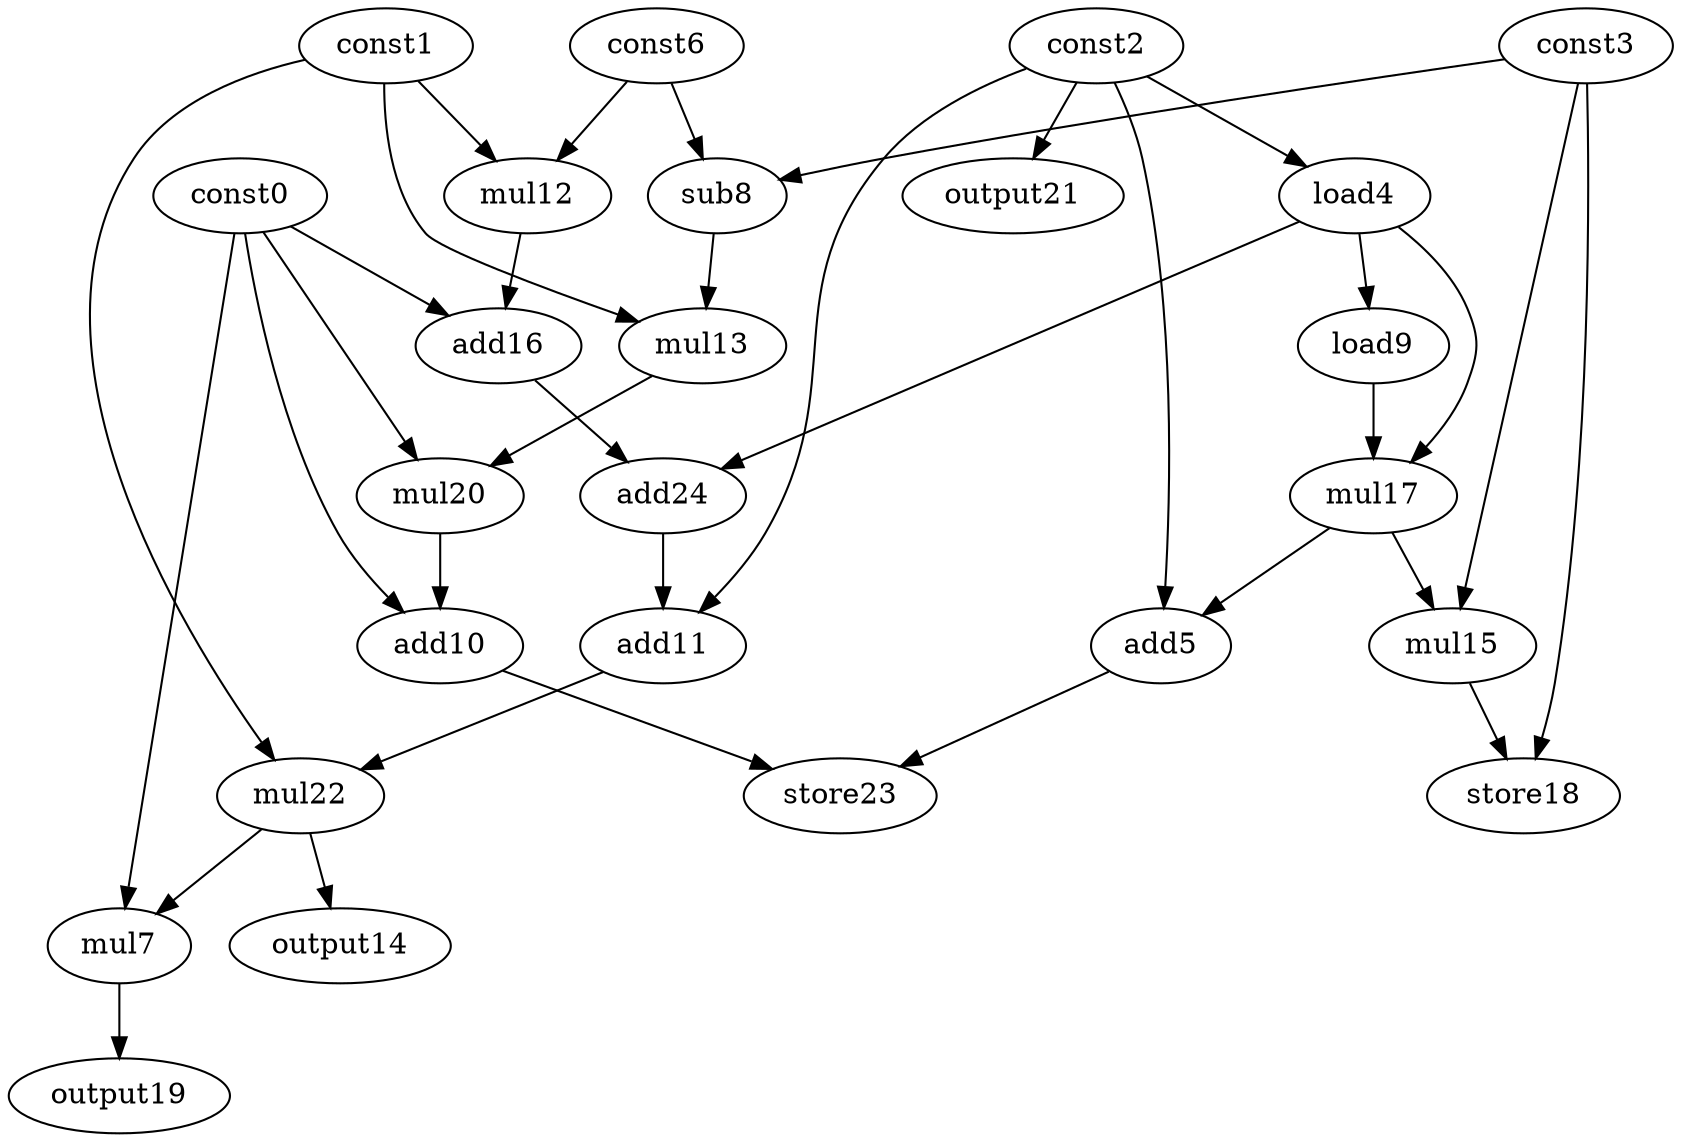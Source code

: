 digraph G { 
const0[opcode=const]; 
const1[opcode=const]; 
const2[opcode=const]; 
const3[opcode=const]; 
load4[opcode=load]; 
add5[opcode=add]; 
const6[opcode=const]; 
mul7[opcode=mul]; 
sub8[opcode=sub]; 
load9[opcode=load]; 
add10[opcode=add]; 
add11[opcode=add]; 
mul12[opcode=mul]; 
mul13[opcode=mul]; 
output14[opcode=output]; 
mul15[opcode=mul]; 
add16[opcode=add]; 
mul17[opcode=mul]; 
store18[opcode=store]; 
output19[opcode=output]; 
mul20[opcode=mul]; 
output21[opcode=output]; 
mul22[opcode=mul]; 
store23[opcode=store]; 
add24[opcode=add]; 
const2->load4[operand=0];
const3->sub8[operand=0];
const6->sub8[operand=1];
const1->mul12[operand=0];
const6->mul12[operand=1];
const2->output21[operand=0];
load4->load9[operand=0];
sub8->mul13[operand=0];
const1->mul13[operand=1];
const0->add16[operand=0];
mul12->add16[operand=1];
load9->mul17[operand=0];
load4->mul17[operand=1];
const0->mul20[operand=0];
mul13->mul20[operand=1];
add16->add24[operand=0];
load4->add24[operand=1];
mul17->add5[operand=0];
const2->add5[operand=1];
const0->add10[operand=0];
mul20->add10[operand=1];
add24->add11[operand=0];
const2->add11[operand=1];
mul17->mul15[operand=0];
const3->mul15[operand=1];
const3->store18[operand=0];
mul15->store18[operand=1];
const1->mul22[operand=0];
add11->mul22[operand=1];
add10->store23[operand=0];
add5->store23[operand=1];
const0->mul7[operand=0];
mul22->mul7[operand=1];
mul22->output14[operand=0];
mul7->output19[operand=0];
}
